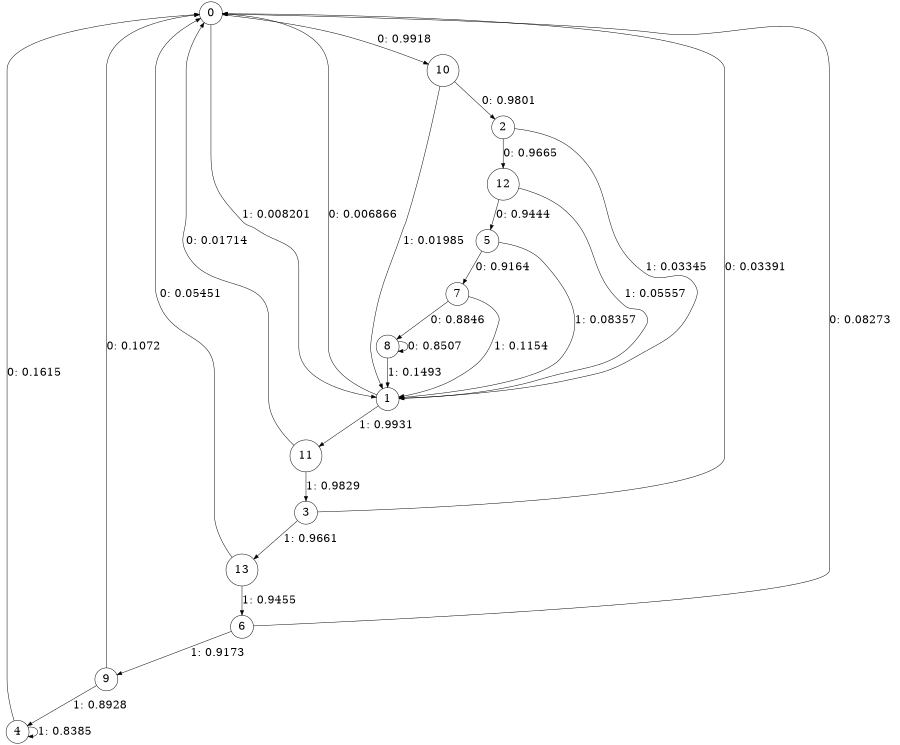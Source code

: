 digraph "ch1source_phase3_L7" {
size = "6,8.5";
ratio = "fill";
node [shape = circle];
node [fontsize = 24];
edge [fontsize = 24];
0 -> 10 [label = "0: 0.9918   "];
0 -> 1 [label = "1: 0.008201  "];
1 -> 0 [label = "0: 0.006866  "];
1 -> 11 [label = "1: 0.9931   "];
2 -> 12 [label = "0: 0.9665   "];
2 -> 1 [label = "1: 0.03345  "];
3 -> 0 [label = "0: 0.03391  "];
3 -> 13 [label = "1: 0.9661   "];
4 -> 0 [label = "0: 0.1615   "];
4 -> 4 [label = "1: 0.8385   "];
5 -> 7 [label = "0: 0.9164   "];
5 -> 1 [label = "1: 0.08357  "];
6 -> 0 [label = "0: 0.08273  "];
6 -> 9 [label = "1: 0.9173   "];
7 -> 8 [label = "0: 0.8846   "];
7 -> 1 [label = "1: 0.1154   "];
8 -> 8 [label = "0: 0.8507   "];
8 -> 1 [label = "1: 0.1493   "];
9 -> 0 [label = "0: 0.1072   "];
9 -> 4 [label = "1: 0.8928   "];
10 -> 2 [label = "0: 0.9801   "];
10 -> 1 [label = "1: 0.01985  "];
11 -> 0 [label = "0: 0.01714  "];
11 -> 3 [label = "1: 0.9829   "];
12 -> 5 [label = "0: 0.9444   "];
12 -> 1 [label = "1: 0.05557  "];
13 -> 0 [label = "0: 0.05451  "];
13 -> 6 [label = "1: 0.9455   "];
}